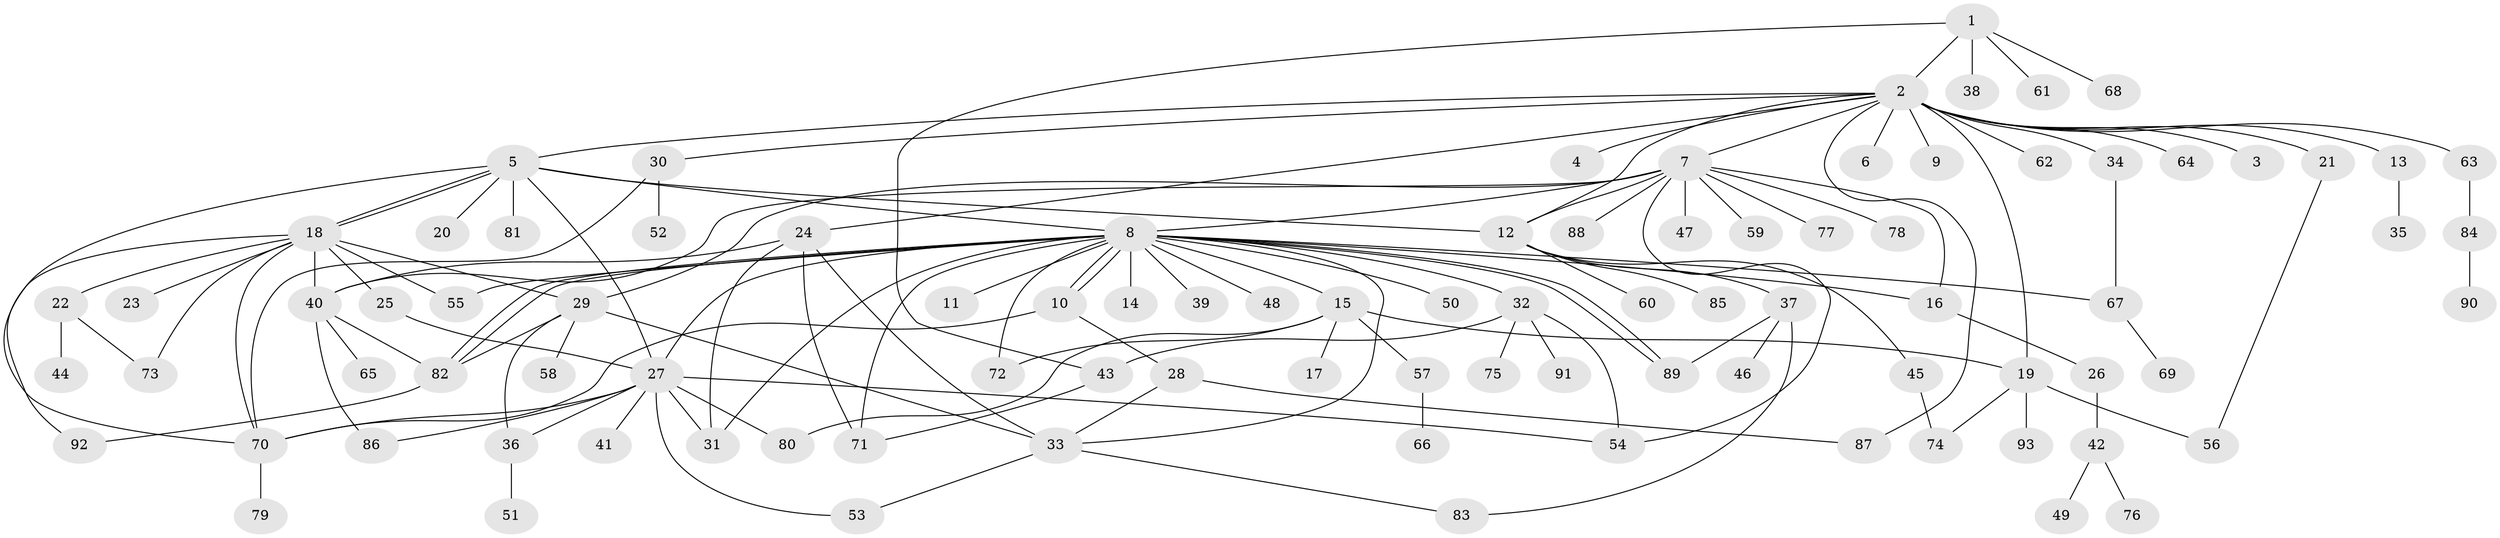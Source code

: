 // coarse degree distribution, {19: 0.015151515151515152, 1: 0.42424242424242425, 3: 0.045454545454545456, 5: 0.045454545454545456, 2: 0.24242424242424243, 4: 0.09090909090909091, 6: 0.045454545454545456, 17: 0.015151515151515152, 11: 0.030303030303030304, 7: 0.030303030303030304, 8: 0.015151515151515152}
// Generated by graph-tools (version 1.1) at 2025/36/03/04/25 23:36:55]
// undirected, 93 vertices, 136 edges
graph export_dot {
  node [color=gray90,style=filled];
  1;
  2;
  3;
  4;
  5;
  6;
  7;
  8;
  9;
  10;
  11;
  12;
  13;
  14;
  15;
  16;
  17;
  18;
  19;
  20;
  21;
  22;
  23;
  24;
  25;
  26;
  27;
  28;
  29;
  30;
  31;
  32;
  33;
  34;
  35;
  36;
  37;
  38;
  39;
  40;
  41;
  42;
  43;
  44;
  45;
  46;
  47;
  48;
  49;
  50;
  51;
  52;
  53;
  54;
  55;
  56;
  57;
  58;
  59;
  60;
  61;
  62;
  63;
  64;
  65;
  66;
  67;
  68;
  69;
  70;
  71;
  72;
  73;
  74;
  75;
  76;
  77;
  78;
  79;
  80;
  81;
  82;
  83;
  84;
  85;
  86;
  87;
  88;
  89;
  90;
  91;
  92;
  93;
  1 -- 2;
  1 -- 38;
  1 -- 43;
  1 -- 61;
  1 -- 68;
  2 -- 3;
  2 -- 4;
  2 -- 5;
  2 -- 6;
  2 -- 7;
  2 -- 9;
  2 -- 12;
  2 -- 13;
  2 -- 19;
  2 -- 21;
  2 -- 24;
  2 -- 30;
  2 -- 34;
  2 -- 62;
  2 -- 63;
  2 -- 64;
  2 -- 87;
  5 -- 8;
  5 -- 12;
  5 -- 18;
  5 -- 18;
  5 -- 20;
  5 -- 27;
  5 -- 70;
  5 -- 81;
  7 -- 8;
  7 -- 12;
  7 -- 16;
  7 -- 29;
  7 -- 40;
  7 -- 47;
  7 -- 54;
  7 -- 59;
  7 -- 77;
  7 -- 78;
  7 -- 88;
  8 -- 10;
  8 -- 10;
  8 -- 11;
  8 -- 14;
  8 -- 15;
  8 -- 16;
  8 -- 27;
  8 -- 31;
  8 -- 32;
  8 -- 33;
  8 -- 39;
  8 -- 48;
  8 -- 50;
  8 -- 55;
  8 -- 67;
  8 -- 71;
  8 -- 72;
  8 -- 82;
  8 -- 82;
  8 -- 89;
  8 -- 89;
  10 -- 28;
  10 -- 70;
  12 -- 37;
  12 -- 45;
  12 -- 60;
  12 -- 85;
  13 -- 35;
  15 -- 17;
  15 -- 19;
  15 -- 57;
  15 -- 72;
  15 -- 80;
  16 -- 26;
  18 -- 22;
  18 -- 23;
  18 -- 25;
  18 -- 29;
  18 -- 40;
  18 -- 55;
  18 -- 70;
  18 -- 73;
  18 -- 92;
  19 -- 56;
  19 -- 74;
  19 -- 93;
  21 -- 56;
  22 -- 44;
  22 -- 73;
  24 -- 31;
  24 -- 33;
  24 -- 40;
  24 -- 71;
  25 -- 27;
  26 -- 42;
  27 -- 31;
  27 -- 36;
  27 -- 41;
  27 -- 53;
  27 -- 54;
  27 -- 70;
  27 -- 80;
  27 -- 86;
  28 -- 33;
  28 -- 87;
  29 -- 33;
  29 -- 36;
  29 -- 58;
  29 -- 82;
  30 -- 52;
  30 -- 70;
  32 -- 43;
  32 -- 54;
  32 -- 75;
  32 -- 91;
  33 -- 53;
  33 -- 83;
  34 -- 67;
  36 -- 51;
  37 -- 46;
  37 -- 83;
  37 -- 89;
  40 -- 65;
  40 -- 82;
  40 -- 86;
  42 -- 49;
  42 -- 76;
  43 -- 71;
  45 -- 74;
  57 -- 66;
  63 -- 84;
  67 -- 69;
  70 -- 79;
  82 -- 92;
  84 -- 90;
}
